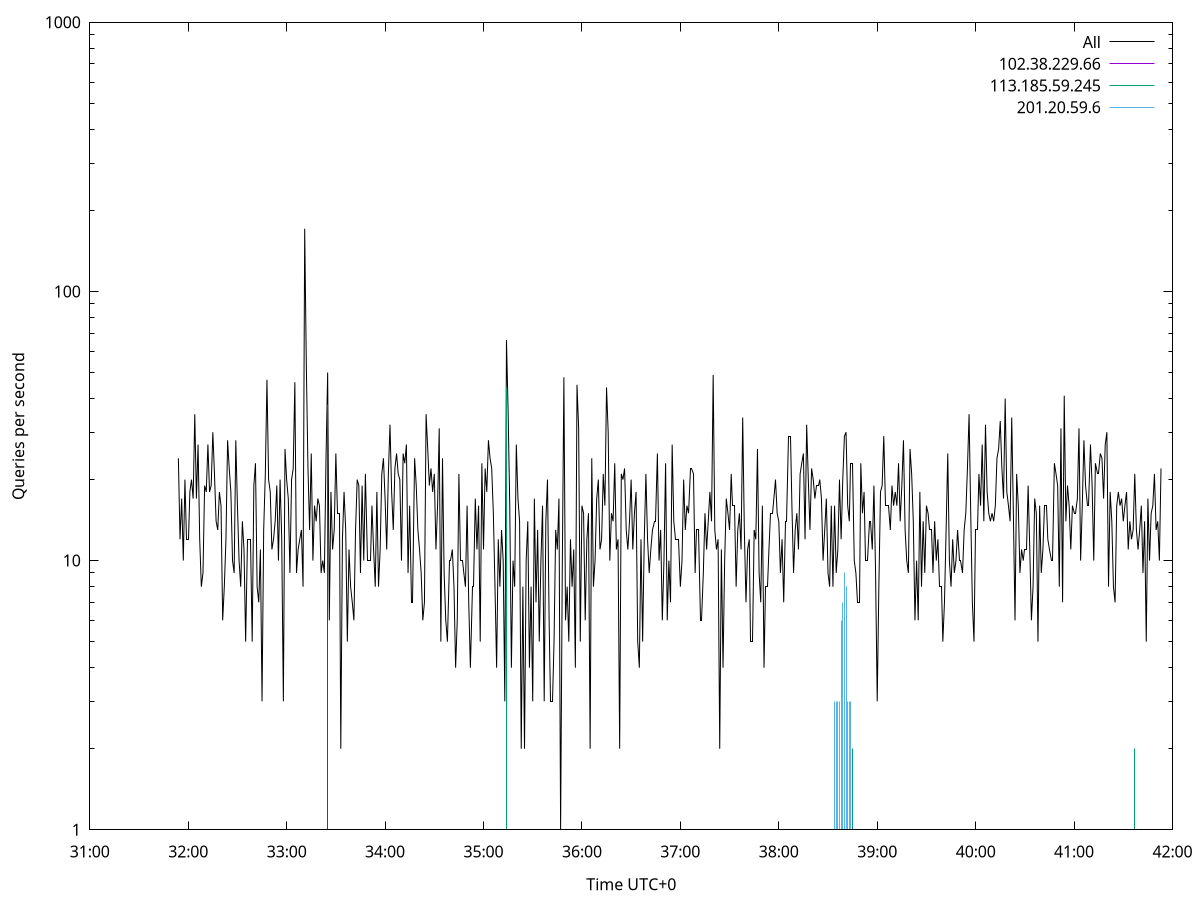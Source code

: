 set terminal pngcairo size 1024,768
set output 'Sun Jan  7 06:31:54 2024.png'
set ylabel 'Queries per second'
set xlabel 'Time UTC+0'
set xdata time
set timefmt "%s"
set log y
plot \
'-' using 1:2 linecolor 0 linetype 2 with lines title 'All', \
'-' using 1:2 linecolor 1 linetype 3 with impulses title "102.38.229.66", \
'-' using 1:2 linecolor 2 linetype 3 with impulses title "113.185.59.245", \
'-' using 1:2 linecolor 3 linetype 3 with impulses title "201.20.59.6"
1704583914 24
1704583915 12
1704583916 17
1704583917 10
1704583918 20
1704583919 12
1704583920 12
1704583921 18
1704583922 20
1704583923 17
1704583924 35
1704583925 17
1704583926 27
1704583927 12
1704583928 8
1704583929 9
1704583930 19
1704583931 18
1704583932 27
1704583933 18
1704583934 19
1704583935 30
1704583936 21
1704583937 14
1704583938 13
1704583939 18
1704583940 16
1704583941 6
1704583942 8
1704583943 12
1704583944 28
1704583945 22
1704583946 18
1704583947 10
1704583948 9
1704583949 28
1704583950 16
1704583951 10
1704583952 8
1704583953 14
1704583954 11
1704583955 5
1704583956 12
1704583957 12
1704583958 12
1704583959 5
1704583960 19
1704583961 23
1704583962 8
1704583963 7
1704583964 11
1704583965 3
1704583966 13
1704583967 21
1704583968 47
1704583969 20
1704583970 18
1704583971 11
1704583972 12
1704583973 14
1704583974 19
1704583975 10
1704583976 20
1704583977 12
1704583978 3
1704583979 26
1704583980 20
1704583981 17
1704583982 9
1704583983 20
1704583984 22
1704583985 46
1704583986 9
1704583987 11
1704583988 12
1704583989 13
1704583990 8
1704583991 171
1704583992 53
1704583993 22
1704583994 13
1704583995 25
1704583996 10
1704583997 16
1704583998 14
1704583999 17
1704584000 16
1704584001 9
1704584002 10
1704584003 9
1704584004 24
1704584005 50
1704584006 6
1704584007 18
1704584008 11
1704584009 13
1704584010 25
1704584011 15
1704584012 15
1704584013 2
1704584014 12
1704584015 18
1704584016 13
1704584017 5
1704584018 11
1704584019 8
1704584020 7
1704584021 6
1704584022 13
1704584023 20
1704584024 19
1704584025 9
1704584026 19
1704584027 10
1704584028 21
1704584029 10
1704584030 10
1704584031 10
1704584032 16
1704584033 11
1704584034 8
1704584035 18
1704584036 8
1704584037 11
1704584038 21
1704584039 24
1704584040 17
1704584041 11
1704584042 21
1704584043 32
1704584044 18
1704584045 13
1704584046 22
1704584047 25
1704584048 21
1704584049 20
1704584050 10
1704584051 25
1704584052 23
1704584053 27
1704584054 9
1704584055 16
1704584056 7
1704584057 7
1704584058 24
1704584059 19
1704584060 13
1704584061 11
1704584062 9
1704584063 6
1704584064 7
1704584065 35
1704584066 26
1704584067 19
1704584068 22
1704584069 18
1704584070 21
1704584071 11
1704584072 16
1704584073 31
1704584074 5
1704584075 24
1704584076 9
1704584077 6
1704584078 5
1704584079 10
1704584080 10
1704584081 11
1704584082 8
1704584083 4
1704584084 6
1704584085 21
1704584086 10
1704584087 10
1704584088 9
1704584089 8
1704584090 16
1704584091 7
1704584092 4
1704584093 8
1704584094 8
1704584095 17
1704584096 11
1704584097 16
1704584098 5
1704584099 23
1704584100 11
1704584101 22
1704584102 18
1704584103 28
1704584104 24
1704584105 22
1704584106 15
1704584107 8
1704584108 4
1704584109 12
1704584110 8
1704584111 13
1704584112 10
1704584113 3
1704584114 66
1704584115 36
1704584116 16
1704584117 4
1704584118 10
1704584119 8
1704584120 27
1704584121 17
1704584122 14
1704584123 2
1704584124 8
1704584125 2
1704584126 10
1704584127 14
1704584128 4
1704584129 8
1704584130 3
1704584131 17
1704584132 7
1704584133 13
1704584134 5
1704584135 10
1704584136 16
1704584137 3
1704584138 14
1704584139 20
1704584140 6
1704584141 3
1704584142 3
1704584143 5
1704584144 13
1704584145 11
1704584146 17
1704584147 1
1704584148 9
1704584149 48
1704584150 6
1704584151 8
1704584152 5
1704584153 12
1704584154 8
1704584155 11
1704584156 4
1704584157 45
1704584158 31
1704584159 5
1704584160 16
1704584161 15
1704584162 6
1704584163 12
1704584164 15
1704584165 2
1704584166 24
1704584167 8
1704584168 10
1704584169 17
1704584170 20
1704584171 11
1704584172 12
1704584173 21
1704584174 16
1704584175 44
1704584176 30
1704584177 10
1704584178 15
1704584179 14
1704584180 23
1704584181 11
1704584182 12
1704584183 2
1704584184 21
1704584185 20
1704584186 22
1704584187 13
1704584188 11
1704584189 14
1704584190 20
1704584191 11
1704584192 15
1704584193 18
1704584194 5
1704584195 4
1704584196 12
1704584197 5
1704584198 12
1704584199 21
1704584200 12
1704584201 9
1704584202 11
1704584203 13
1704584204 14
1704584205 14
1704584206 25
1704584207 10
1704584208 13
1704584209 6
1704584210 10
1704584211 23
1704584212 6
1704584213 10
1704584214 7
1704584215 27
1704584216 14
1704584217 12
1704584218 12
1704584219 12
1704584220 8
1704584221 10
1704584222 20
1704584223 13
1704584224 16
1704584225 15
1704584226 22
1704584227 22
1704584228 21
1704584229 9
1704584230 13
1704584231 13
1704584232 6
1704584233 6
1704584234 9
1704584235 15
1704584236 11
1704584237 14
1704584238 18
1704584239 14
1704584240 49
1704584241 13
1704584242 11
1704584243 12
1704584244 2
1704584245 11
1704584246 4
1704584247 10
1704584248 17
1704584249 15
1704584250 13
1704584251 21
1704584252 16
1704584253 16
1704584254 8
1704584255 13
1704584256 15
1704584257 11
1704584258 34
1704584259 13
1704584260 7
1704584261 11
1704584262 12
1704584263 5
1704584264 5
1704584265 13
1704584266 12
1704584267 26
1704584268 9
1704584269 7
1704584270 16
1704584271 4
1704584272 8
1704584273 8
1704584274 11
1704584275 15
1704584276 15
1704584277 17
1704584278 20
1704584279 15
1704584280 14
1704584281 9
1704584282 12
1704584283 7
1704584284 14
1704584285 14
1704584286 29
1704584287 29
1704584288 16
1704584289 9
1704584290 13
1704584291 15
1704584292 11
1704584293 21
1704584294 23
1704584295 25
1704584296 12
1704584297 32
1704584298 20
1704584299 13
1704584300 22
1704584301 20
1704584302 17
1704584303 19
1704584304 19
1704584305 20
1704584306 17
1704584307 10
1704584308 13
1704584309 17
1704584310 9
1704584311 8
1704584312 16
1704584313 8
1704584314 16
1704584315 9
1704584316 11
1704584317 20
1704584318 12
1704584319 20
1704584320 29
1704584321 30
1704584322 16
1704584323 14
1704584324 23
1704584325 23
1704584326 10
1704584327 9
1704584328 7
1704584329 7
1704584330 23
1704584331 15
1704584332 18
1704584333 10
1704584334 10
1704584335 14
1704584336 14
1704584337 11
1704584338 19
1704584339 9
1704584340 3
1704584341 8
1704584342 18
1704584343 19
1704584344 29
1704584345 16
1704584346 16
1704584347 16
1704584348 13
1704584349 19
1704584350 16
1704584351 18
1704584352 16
1704584353 23
1704584354 14
1704584355 19
1704584356 28
1704584357 13
1704584358 10
1704584359 9
1704584360 26
1704584361 21
1704584362 14
1704584363 6
1704584364 10
1704584365 6
1704584366 18
1704584367 8
1704584368 14
1704584369 9
1704584370 16
1704584371 15
1704584372 13
1704584373 13
1704584374 9
1704584375 14
1704584376 10
1704584377 12
1704584378 8
1704584379 8
1704584380 5
1704584381 7
1704584382 13
1704584383 25
1704584384 10
1704584385 8
1704584386 12
1704584387 9
1704584388 10
1704584389 13
1704584390 10
1704584391 10
1704584392 9
1704584393 13
1704584394 15
1704584395 22
1704584396 35
1704584397 15
1704584398 7
1704584399 5
1704584400 13
1704584401 13
1704584402 21
1704584403 16
1704584404 27
1704584405 14
1704584406 32
1704584407 18
1704584408 15
1704584409 14
1704584410 15
1704584411 14
1704584412 16
1704584413 24
1704584414 26
1704584415 33
1704584416 22
1704584417 17
1704584418 40
1704584419 18
1704584420 16
1704584421 14
1704584422 34
1704584423 15
1704584424 6
1704584425 21
1704584426 16
1704584427 9
1704584428 11
1704584429 10
1704584430 11
1704584431 11
1704584432 19
1704584433 11
1704584434 6
1704584435 8
1704584436 17
1704584437 15
1704584438 5
1704584439 16
1704584440 9
1704584441 11
1704584442 16
1704584443 16
1704584444 12
1704584445 11
1704584446 10
1704584447 10
1704584448 23
1704584449 21
1704584450 19
1704584451 8
1704584452 31
1704584453 7
1704584454 41
1704584455 14
1704584456 19
1704584457 16
1704584458 11
1704584459 16
1704584460 15
1704584461 15
1704584462 17
1704584463 31
1704584464 10
1704584465 16
1704584466 28
1704584467 19
1704584468 16
1704584469 16
1704584470 27
1704584471 19
1704584472 10
1704584473 23
1704584474 21
1704584475 21
1704584476 25
1704584477 24
1704584478 17
1704584479 27
1704584480 30
1704584481 8
1704584482 18
1704584483 14
1704584484 8
1704584485 7
1704584486 16
1704584487 18
1704584488 16
1704584489 17
1704584490 14
1704584491 16
1704584492 18
1704584493 11
1704584494 14
1704584495 12
1704584496 13
1704584497 21
1704584498 13
1704584499 11
1704584500 13
1704584501 16
1704584502 9
1704584503 14
1704584504 5
1704584505 17
1704584506 10
1704584507 15
1704584508 16
1704584509 21
1704584510 13
1704584511 14
1704584512 10
1704584513 22

e
1704584004 1
1704584005 38

e
1704584114 44
1704584325 2
1704584497 2

e
1704584314 3
1704584315 3
1704584316 3
1704584317 3
1704584318 6
1704584319 7
1704584320 9
1704584321 8
1704584322 3
1704584323 3
1704584324 3
1704584325 1

e

